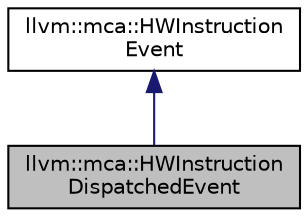 digraph "llvm::mca::HWInstructionDispatchedEvent"
{
 // LATEX_PDF_SIZE
  bgcolor="transparent";
  edge [fontname="Helvetica",fontsize="10",labelfontname="Helvetica",labelfontsize="10"];
  node [fontname="Helvetica",fontsize="10",shape="box"];
  Node1 [label="llvm::mca::HWInstruction\lDispatchedEvent",height=0.2,width=0.4,color="black", fillcolor="grey75", style="filled", fontcolor="black",tooltip=" "];
  Node2 -> Node1 [dir="back",color="midnightblue",fontsize="10",style="solid",fontname="Helvetica"];
  Node2 [label="llvm::mca::HWInstruction\lEvent",height=0.2,width=0.4,color="black",URL="$classllvm_1_1mca_1_1HWInstructionEvent.html",tooltip=" "];
}

